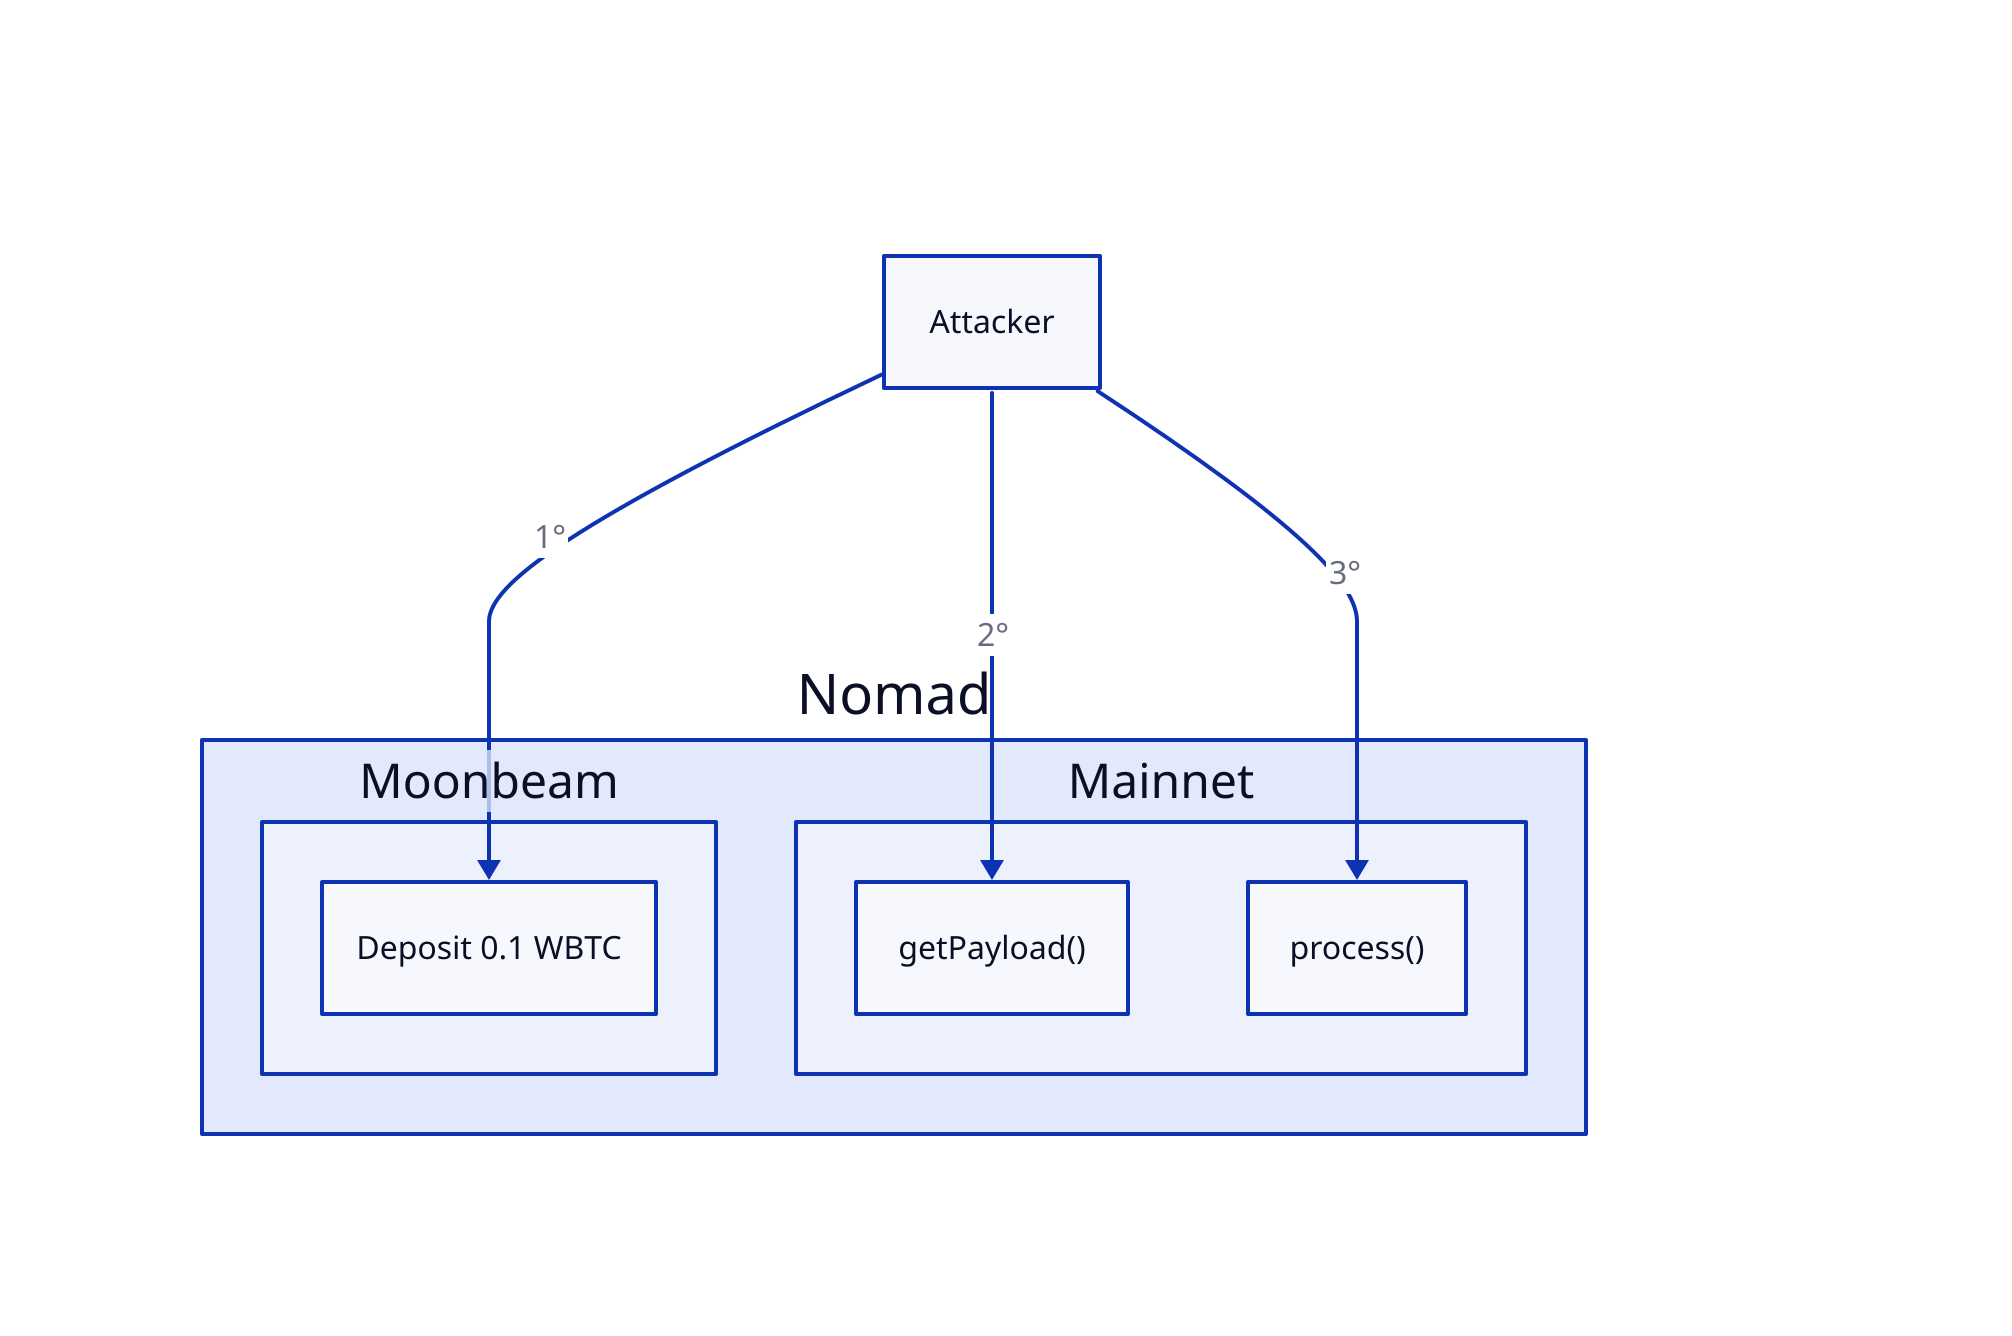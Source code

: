 Nomad {
    Moonbeam {
        mb-deposit: Deposit 0.1 WBTC
    }

    Mainnet {
        payload: getPayload()
        process: process()
    }
  }
  
  Attacker -> Nomad.Moonbeam.mb-deposit: 1°
  Attacker -> Nomad.Mainnet.payload: 2°
  Attacker -> Nomad.Mainnet.process: 3°

  
  explanation: |md
    # Nomad
    - Decentralized attack
    - Reproduceable just by copying payload
  |
  